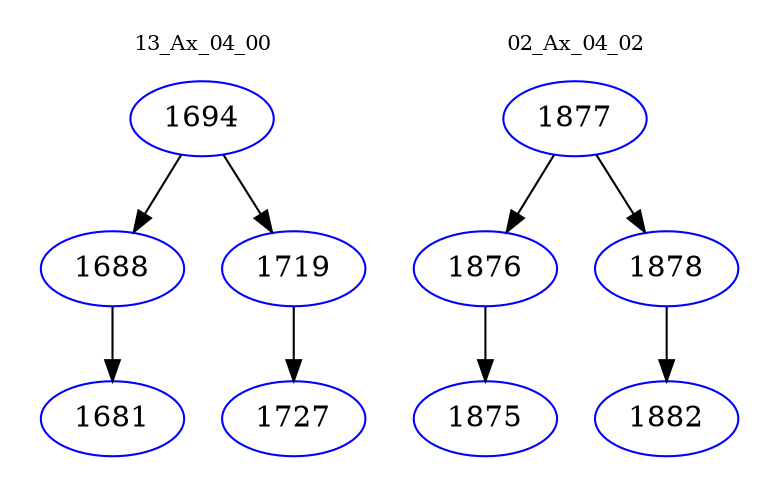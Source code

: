 digraph{
subgraph cluster_0 {
color = white
label = "13_Ax_04_00";
fontsize=10;
T0_1694 [label="1694", color="blue"]
T0_1694 -> T0_1688 [color="black"]
T0_1688 [label="1688", color="blue"]
T0_1688 -> T0_1681 [color="black"]
T0_1681 [label="1681", color="blue"]
T0_1694 -> T0_1719 [color="black"]
T0_1719 [label="1719", color="blue"]
T0_1719 -> T0_1727 [color="black"]
T0_1727 [label="1727", color="blue"]
}
subgraph cluster_1 {
color = white
label = "02_Ax_04_02";
fontsize=10;
T1_1877 [label="1877", color="blue"]
T1_1877 -> T1_1876 [color="black"]
T1_1876 [label="1876", color="blue"]
T1_1876 -> T1_1875 [color="black"]
T1_1875 [label="1875", color="blue"]
T1_1877 -> T1_1878 [color="black"]
T1_1878 [label="1878", color="blue"]
T1_1878 -> T1_1882 [color="black"]
T1_1882 [label="1882", color="blue"]
}
}
